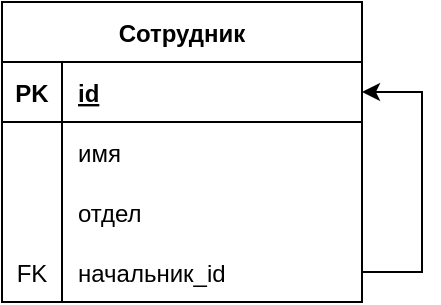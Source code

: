 <mxfile version="21.0.6" type="device"><diagram name="Страница 1" id="JVAV_oWgvBrimL5KoorA"><mxGraphModel dx="746" dy="466" grid="1" gridSize="10" guides="1" tooltips="1" connect="1" arrows="1" fold="1" page="1" pageScale="1" pageWidth="827" pageHeight="1169" math="0" shadow="0"><root><mxCell id="0"/><mxCell id="1" parent="0"/><mxCell id="Mv48FdcpWw5gOgBa9J3K-1" value="Сотрудник" style="shape=table;startSize=30;container=1;collapsible=1;childLayout=tableLayout;fixedRows=1;rowLines=0;fontStyle=1;align=center;resizeLast=1;" parent="1" vertex="1"><mxGeometry x="120" y="110" width="180" height="150" as="geometry"/></mxCell><mxCell id="Mv48FdcpWw5gOgBa9J3K-2" value="" style="shape=tableRow;horizontal=0;startSize=0;swimlaneHead=0;swimlaneBody=0;fillColor=none;collapsible=0;dropTarget=0;points=[[0,0.5],[1,0.5]];portConstraint=eastwest;top=0;left=0;right=0;bottom=1;" parent="Mv48FdcpWw5gOgBa9J3K-1" vertex="1"><mxGeometry y="30" width="180" height="30" as="geometry"/></mxCell><mxCell id="Mv48FdcpWw5gOgBa9J3K-3" value="PK" style="shape=partialRectangle;connectable=0;fillColor=none;top=0;left=0;bottom=0;right=0;fontStyle=1;overflow=hidden;" parent="Mv48FdcpWw5gOgBa9J3K-2" vertex="1"><mxGeometry width="30" height="30" as="geometry"><mxRectangle width="30" height="30" as="alternateBounds"/></mxGeometry></mxCell><mxCell id="Mv48FdcpWw5gOgBa9J3K-4" value="id" style="shape=partialRectangle;connectable=0;fillColor=none;top=0;left=0;bottom=0;right=0;align=left;spacingLeft=6;fontStyle=5;overflow=hidden;" parent="Mv48FdcpWw5gOgBa9J3K-2" vertex="1"><mxGeometry x="30" width="150" height="30" as="geometry"><mxRectangle width="150" height="30" as="alternateBounds"/></mxGeometry></mxCell><mxCell id="Mv48FdcpWw5gOgBa9J3K-5" value="" style="shape=tableRow;horizontal=0;startSize=0;swimlaneHead=0;swimlaneBody=0;fillColor=none;collapsible=0;dropTarget=0;points=[[0,0.5],[1,0.5]];portConstraint=eastwest;top=0;left=0;right=0;bottom=0;" parent="Mv48FdcpWw5gOgBa9J3K-1" vertex="1"><mxGeometry y="60" width="180" height="30" as="geometry"/></mxCell><mxCell id="Mv48FdcpWw5gOgBa9J3K-6" value="" style="shape=partialRectangle;connectable=0;fillColor=none;top=0;left=0;bottom=0;right=0;editable=1;overflow=hidden;" parent="Mv48FdcpWw5gOgBa9J3K-5" vertex="1"><mxGeometry width="30" height="30" as="geometry"><mxRectangle width="30" height="30" as="alternateBounds"/></mxGeometry></mxCell><mxCell id="Mv48FdcpWw5gOgBa9J3K-7" value="имя" style="shape=partialRectangle;connectable=0;fillColor=none;top=0;left=0;bottom=0;right=0;align=left;spacingLeft=6;overflow=hidden;" parent="Mv48FdcpWw5gOgBa9J3K-5" vertex="1"><mxGeometry x="30" width="150" height="30" as="geometry"><mxRectangle width="150" height="30" as="alternateBounds"/></mxGeometry></mxCell><mxCell id="Mv48FdcpWw5gOgBa9J3K-8" value="" style="shape=tableRow;horizontal=0;startSize=0;swimlaneHead=0;swimlaneBody=0;fillColor=none;collapsible=0;dropTarget=0;points=[[0,0.5],[1,0.5]];portConstraint=eastwest;top=0;left=0;right=0;bottom=0;" parent="Mv48FdcpWw5gOgBa9J3K-1" vertex="1"><mxGeometry y="90" width="180" height="30" as="geometry"/></mxCell><mxCell id="Mv48FdcpWw5gOgBa9J3K-9" value="" style="shape=partialRectangle;connectable=0;fillColor=none;top=0;left=0;bottom=0;right=0;editable=1;overflow=hidden;" parent="Mv48FdcpWw5gOgBa9J3K-8" vertex="1"><mxGeometry width="30" height="30" as="geometry"><mxRectangle width="30" height="30" as="alternateBounds"/></mxGeometry></mxCell><mxCell id="Mv48FdcpWw5gOgBa9J3K-10" value="отдел" style="shape=partialRectangle;connectable=0;fillColor=none;top=0;left=0;bottom=0;right=0;align=left;spacingLeft=6;overflow=hidden;" parent="Mv48FdcpWw5gOgBa9J3K-8" vertex="1"><mxGeometry x="30" width="150" height="30" as="geometry"><mxRectangle width="150" height="30" as="alternateBounds"/></mxGeometry></mxCell><mxCell id="Mv48FdcpWw5gOgBa9J3K-11" value="" style="shape=tableRow;horizontal=0;startSize=0;swimlaneHead=0;swimlaneBody=0;fillColor=none;collapsible=0;dropTarget=0;points=[[0,0.5],[1,0.5]];portConstraint=eastwest;top=0;left=0;right=0;bottom=0;" parent="Mv48FdcpWw5gOgBa9J3K-1" vertex="1"><mxGeometry y="120" width="180" height="30" as="geometry"/></mxCell><mxCell id="Mv48FdcpWw5gOgBa9J3K-12" value="FK" style="shape=partialRectangle;connectable=0;fillColor=none;top=0;left=0;bottom=0;right=0;editable=1;overflow=hidden;" parent="Mv48FdcpWw5gOgBa9J3K-11" vertex="1"><mxGeometry width="30" height="30" as="geometry"><mxRectangle width="30" height="30" as="alternateBounds"/></mxGeometry></mxCell><mxCell id="Mv48FdcpWw5gOgBa9J3K-13" value="начальник_id" style="shape=partialRectangle;connectable=0;fillColor=none;top=0;left=0;bottom=0;right=0;align=left;spacingLeft=6;overflow=hidden;" parent="Mv48FdcpWw5gOgBa9J3K-11" vertex="1"><mxGeometry x="30" width="150" height="30" as="geometry"><mxRectangle width="150" height="30" as="alternateBounds"/></mxGeometry></mxCell><mxCell id="Mv48FdcpWw5gOgBa9J3K-59" style="edgeStyle=orthogonalEdgeStyle;rounded=0;orthogonalLoop=1;jettySize=auto;html=1;" parent="Mv48FdcpWw5gOgBa9J3K-1" source="Mv48FdcpWw5gOgBa9J3K-11" target="Mv48FdcpWw5gOgBa9J3K-2" edge="1"><mxGeometry relative="1" as="geometry"><mxPoint x="230" y="45" as="targetPoint"/><Array as="points"><mxPoint x="210" y="135"/><mxPoint x="210" y="45"/></Array></mxGeometry></mxCell></root></mxGraphModel></diagram></mxfile>